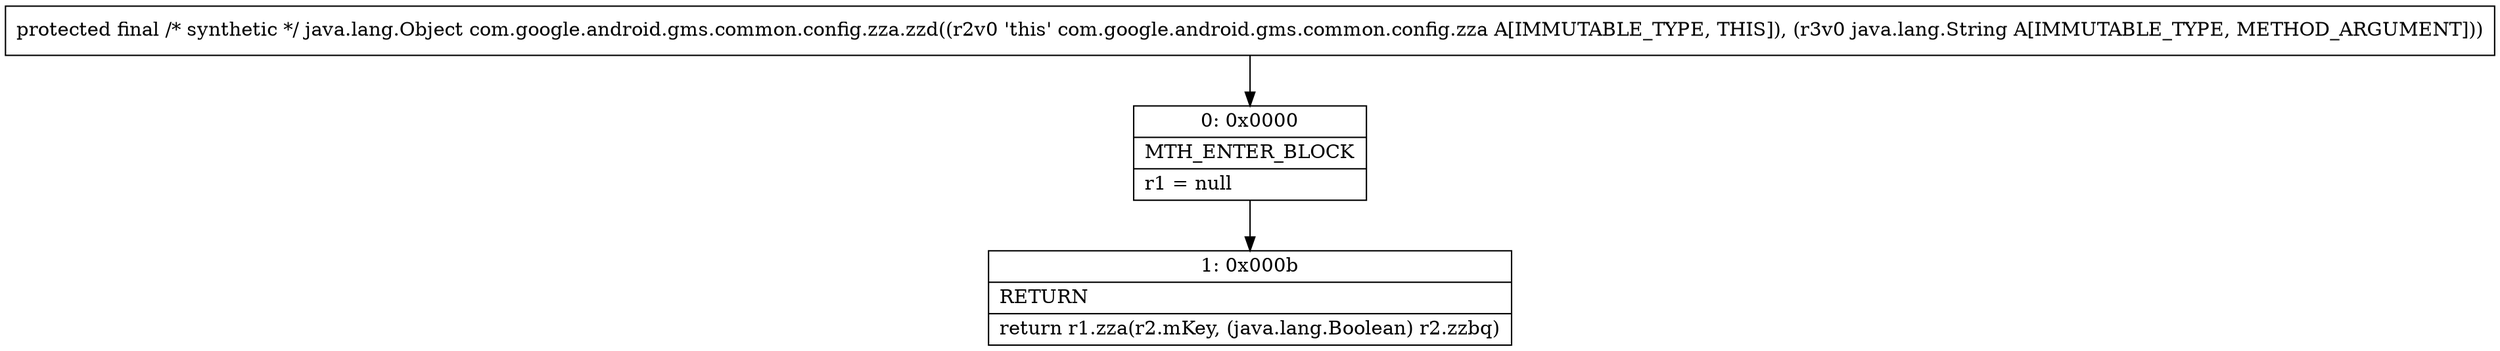 digraph "CFG forcom.google.android.gms.common.config.zza.zzd(Ljava\/lang\/String;)Ljava\/lang\/Object;" {
Node_0 [shape=record,label="{0\:\ 0x0000|MTH_ENTER_BLOCK\l|r1 = null\l}"];
Node_1 [shape=record,label="{1\:\ 0x000b|RETURN\l|return r1.zza(r2.mKey, (java.lang.Boolean) r2.zzbq)\l}"];
MethodNode[shape=record,label="{protected final \/* synthetic *\/ java.lang.Object com.google.android.gms.common.config.zza.zzd((r2v0 'this' com.google.android.gms.common.config.zza A[IMMUTABLE_TYPE, THIS]), (r3v0 java.lang.String A[IMMUTABLE_TYPE, METHOD_ARGUMENT])) }"];
MethodNode -> Node_0;
Node_0 -> Node_1;
}

